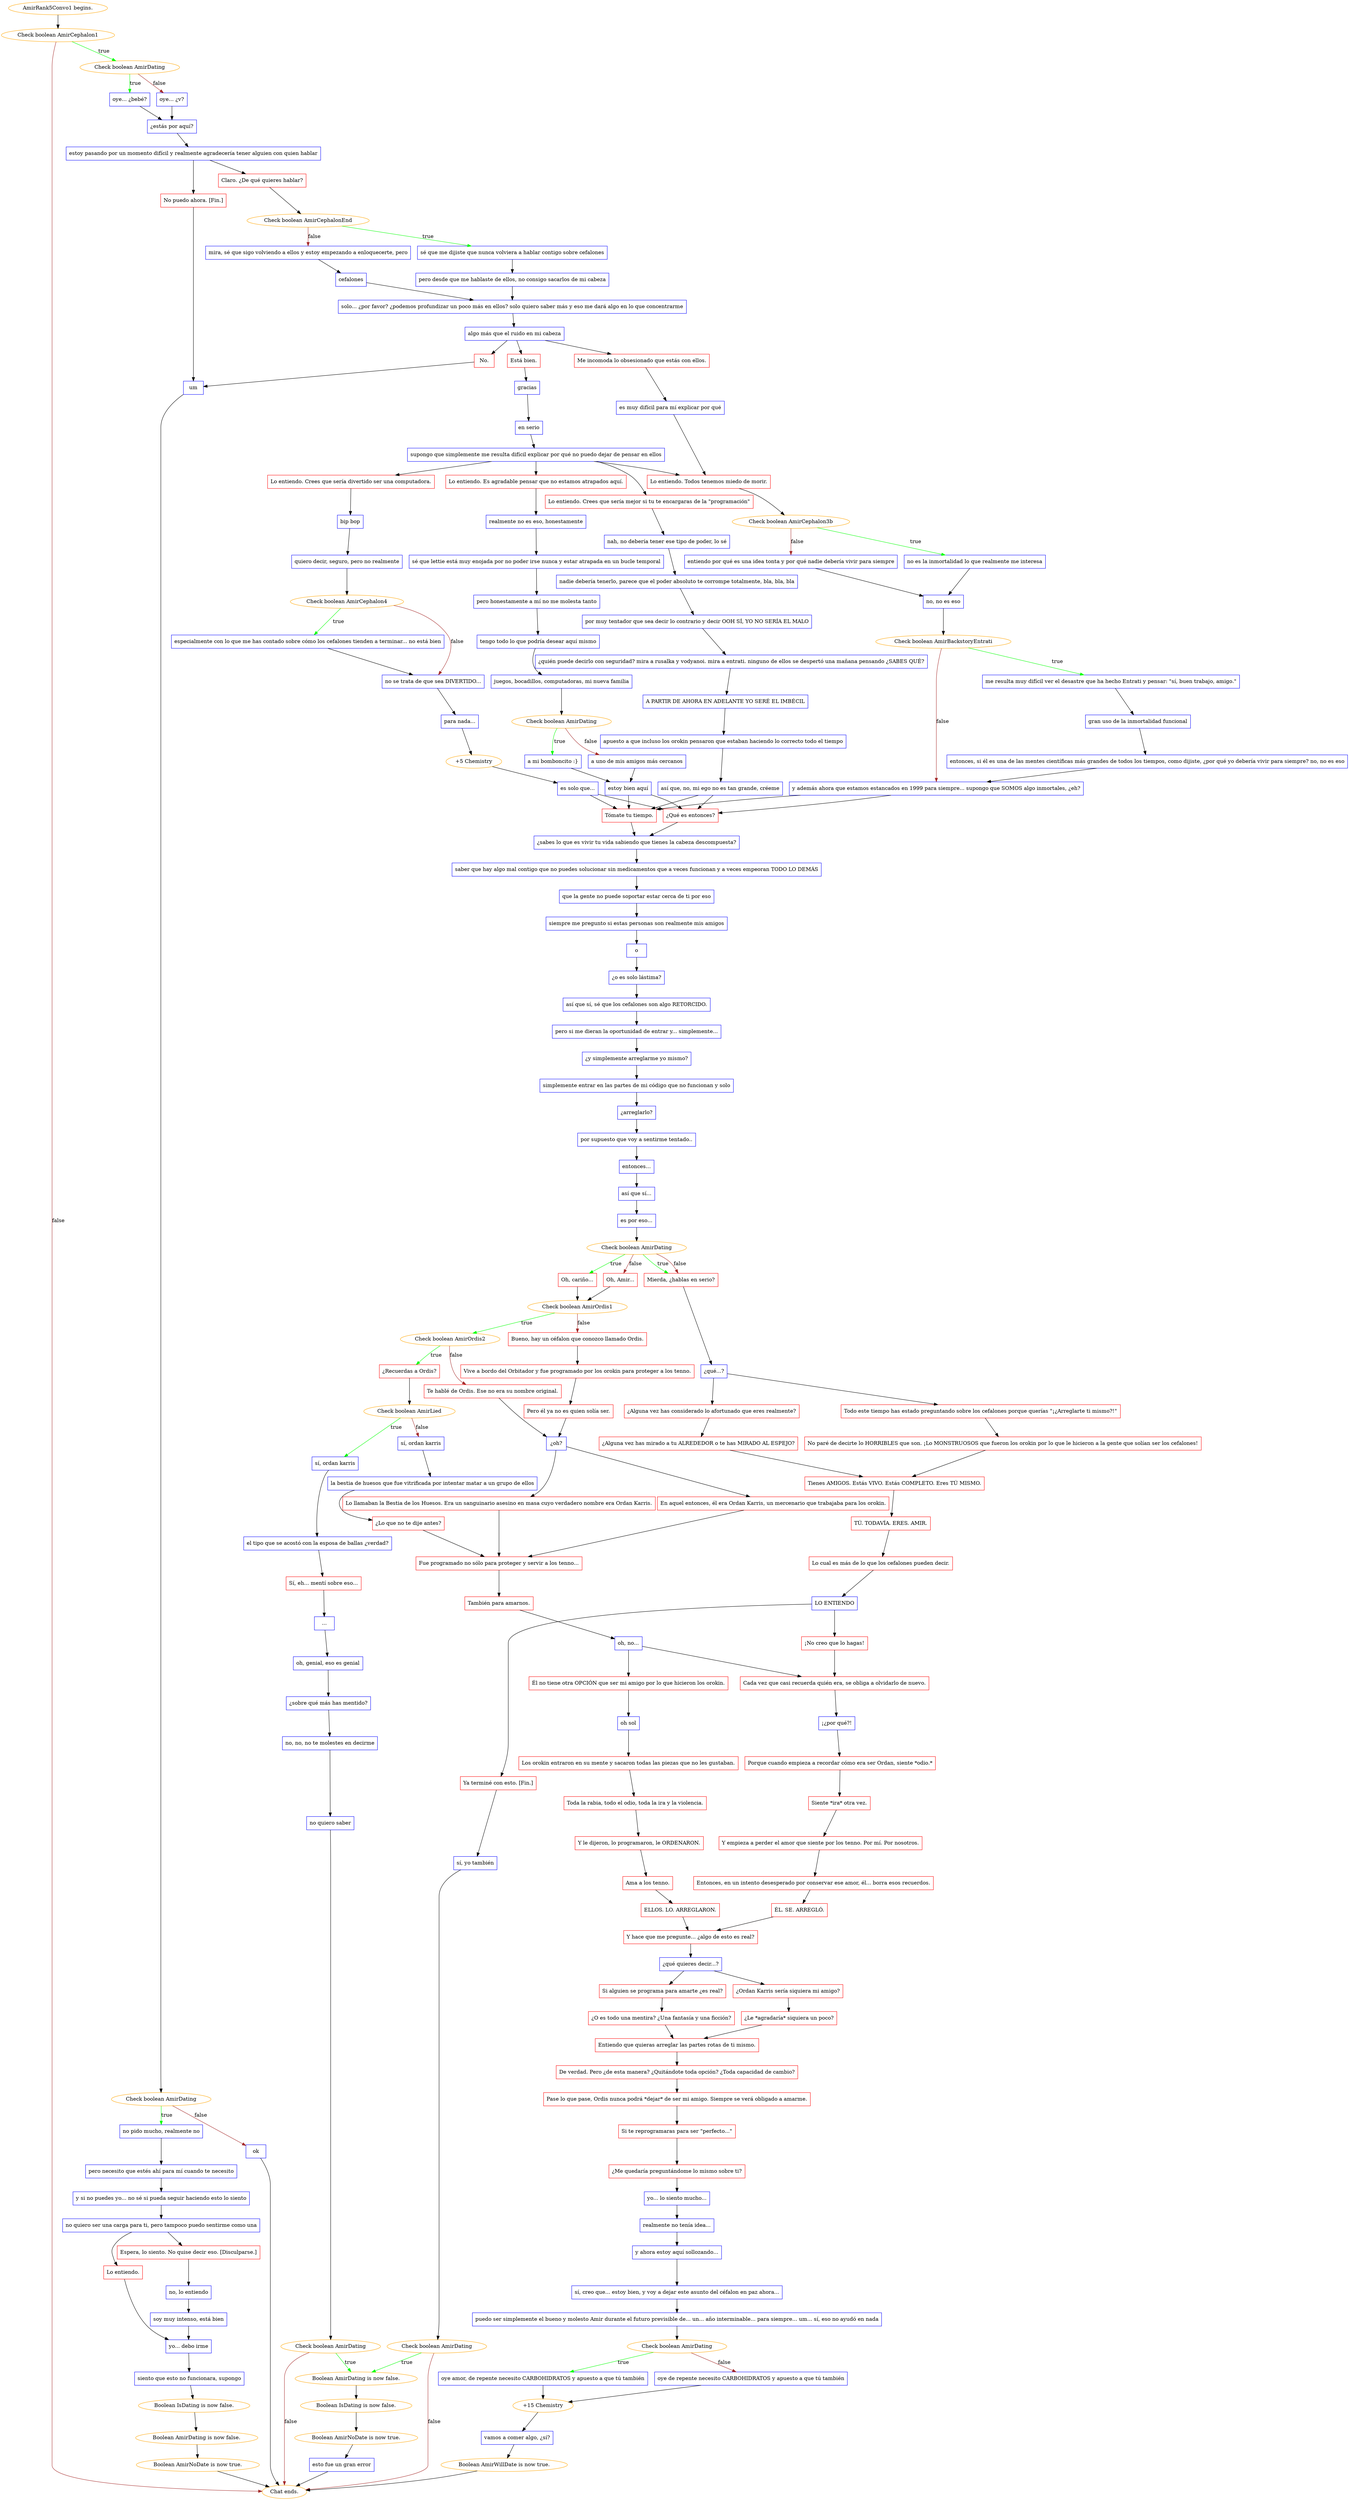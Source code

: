 digraph {
	"AmirRank5Convo1 begins." [color=orange];
		"AmirRank5Convo1 begins." -> j548119213;
	j548119213 [label="Check boolean AmirCephalon1",color=orange];
		j548119213 -> j222941914 [label=true,color=green];
		j548119213 -> "Chat ends." [label=false,color=brown];
	j222941914 [label="Check boolean AmirDating",color=orange];
		j222941914 -> j2876443471 [label=true,color=green];
		j222941914 -> j2648228101 [label=false,color=brown];
	"Chat ends." [color=orange];
	j2876443471 [label="oye... ¿bebé?",shape=box,color=blue];
		j2876443471 -> j844753403;
	j2648228101 [label="oye... ¿v?",shape=box,color=blue];
		j2648228101 -> j844753403;
	j844753403 [label="¿estás por aquí?",shape=box,color=blue];
		j844753403 -> j657676280;
	j657676280 [label="estoy pasando por un momento difícil y realmente agradecería tener alguien con quien hablar",shape=box,color=blue];
		j657676280 -> j2421356496;
		j657676280 -> j3998165021;
	j2421356496 [label="No puedo ahora. [Fin.]",shape=box,color=red];
		j2421356496 -> j3311743915;
	j3998165021 [label="Claro. ¿De qué quieres hablar?",shape=box,color=red];
		j3998165021 -> j20396458;
	j3311743915 [label="um",shape=box,color=blue];
		j3311743915 -> j674761093;
	j20396458 [label="Check boolean AmirCephalonEnd",color=orange];
		j20396458 -> j2555525666 [label=true,color=green];
		j20396458 -> j2893970610 [label=false,color=brown];
	j674761093 [label="Check boolean AmirDating",color=orange];
		j674761093 -> j3377478653 [label=true,color=green];
		j674761093 -> j2346536463 [label=false,color=brown];
	j2555525666 [label="sé que me dijiste que nunca volviera a hablar contigo sobre cefalones",shape=box,color=blue];
		j2555525666 -> j3130433063;
	j2893970610 [label="mira, sé que sigo volviendo a ellos y estoy empezando a enloquecerte, pero",shape=box,color=blue];
		j2893970610 -> j1467152420;
	j3377478653 [label="no pido mucho, realmente no",shape=box,color=blue];
		j3377478653 -> j4039130048;
	j2346536463 [label="ok",shape=box,color=blue];
		j2346536463 -> "Chat ends.";
	j3130433063 [label="pero desde que me hablaste de ellos, no consigo sacarlos de mi cabeza",shape=box,color=blue];
		j3130433063 -> j4042733796;
	j1467152420 [label="cefalones",shape=box,color=blue];
		j1467152420 -> j4042733796;
	j4039130048 [label="pero necesito que estés ahí para mí cuando te necesito",shape=box,color=blue];
		j4039130048 -> j763687122;
	j4042733796 [label="solo... ¿por favor? ¿podemos profundizar un poco más en ellos? solo quiero saber más y eso me dará algo en lo que concentrarme",shape=box,color=blue];
		j4042733796 -> j4129209331;
	j763687122 [label="y si no puedes yo... no sé si pueda seguir haciendo esto lo siento",shape=box,color=blue];
		j763687122 -> j3530383251;
	j4129209331 [label="algo más que el ruido en mi cabeza",shape=box,color=blue];
		j4129209331 -> j27636630;
		j4129209331 -> j672056210;
		j4129209331 -> j2490548727;
	j3530383251 [label="no quiero ser una carga para ti, pero tampoco puedo sentirme como una",shape=box,color=blue];
		j3530383251 -> j198537658;
		j3530383251 -> j1056377679;
	j27636630 [label="No.",shape=box,color=red];
		j27636630 -> j3311743915;
	j672056210 [label="Está bien.",shape=box,color=red];
		j672056210 -> j1665546213;
	j2490548727 [label="Me incomoda lo obsesionado que estás con ellos.",shape=box,color=red];
		j2490548727 -> j1654999529;
	j198537658 [label="Lo entiendo.",shape=box,color=red];
		j198537658 -> j1900546736;
	j1056377679 [label="Espera, lo siento. No quise decir eso. [Disculparse.]",shape=box,color=red];
		j1056377679 -> j3702327495;
	j1665546213 [label="gracias",shape=box,color=blue];
		j1665546213 -> j119067229;
	j1654999529 [label="es muy difícil para mí explicar por qué",shape=box,color=blue];
		j1654999529 -> j3542214911;
	j1900546736 [label="yo... debo irme",shape=box,color=blue];
		j1900546736 -> j3348690502;
	j3702327495 [label="no, lo entiendo",shape=box,color=blue];
		j3702327495 -> j4203522156;
	j119067229 [label="en serio",shape=box,color=blue];
		j119067229 -> j3398224779;
	j3542214911 [label="Lo entiendo. Todos tenemos miedo de morir.",shape=box,color=red];
		j3542214911 -> j492228751;
	j3348690502 [label="siento que esto no funcionara, supongo",shape=box,color=blue];
		j3348690502 -> j2483279661;
	j4203522156 [label="soy muy intenso, está bien",shape=box,color=blue];
		j4203522156 -> j1900546736;
	j3398224779 [label="supongo que simplemente me resulta difícil explicar por qué no puedo dejar de pensar en ellos",shape=box,color=blue];
		j3398224779 -> j3542214911;
		j3398224779 -> j4129268028;
		j3398224779 -> j4286986506;
		j3398224779 -> j526438952;
	j492228751 [label="Check boolean AmirCephalon3b",color=orange];
		j492228751 -> j1052828374 [label=true,color=green];
		j492228751 -> j3284867507 [label=false,color=brown];
	j2483279661 [label="Boolean IsDating is now false.",color=orange];
		j2483279661 -> j911677755;
	j4129268028 [label="Lo entiendo. Es agradable pensar que no estamos atrapados aquí.",shape=box,color=red];
		j4129268028 -> j674395280;
	j4286986506 [label="Lo entiendo. Crees que sería mejor si tu te encargaras de la \"programación\"",shape=box,color=red];
		j4286986506 -> j1754025849;
	j526438952 [label="Lo entiendo. Crees que sería divertido ser una computadora.",shape=box,color=red];
		j526438952 -> j693919459;
	j1052828374 [label="no es la inmortalidad lo que realmente me interesa",shape=box,color=blue];
		j1052828374 -> j3095915528;
	j3284867507 [label="entiendo por qué es una idea tonta y por qué nadie debería vivir para siempre",shape=box,color=blue];
		j3284867507 -> j3095915528;
	j911677755 [label="Boolean AmirDating is now false.",color=orange];
		j911677755 -> j1438323710;
	j674395280 [label="realmente no es eso, honestamente",shape=box,color=blue];
		j674395280 -> j183999645;
	j1754025849 [label="nah, no debería tener ese tipo de poder, lo sé",shape=box,color=blue];
		j1754025849 -> j2436575568;
	j693919459 [label="bip bop",shape=box,color=blue];
		j693919459 -> j184072811;
	j3095915528 [label="no, no es eso",shape=box,color=blue];
		j3095915528 -> j427368731;
	j1438323710 [label="Boolean AmirNoDate is now true.",color=orange];
		j1438323710 -> "Chat ends.";
	j183999645 [label="sé que lettie está muy enojada por no poder irse nunca y estar atrapada en un bucle temporal",shape=box,color=blue];
		j183999645 -> j3307052105;
	j2436575568 [label="nadie debería tenerlo, parece que el poder absoluto te corrompe totalmente, bla, bla, bla",shape=box,color=blue];
		j2436575568 -> j1532162062;
	j184072811 [label="quiero decir, seguro, pero no realmente",shape=box,color=blue];
		j184072811 -> j3210509153;
	j427368731 [label="Check boolean AmirBackstoryEntrati",color=orange];
		j427368731 -> j3286641925 [label=true,color=green];
		j427368731 -> j3148518701 [label=false,color=brown];
	j3307052105 [label="pero honestamente a mí no me molesta tanto",shape=box,color=blue];
		j3307052105 -> j3852043454;
	j1532162062 [label="por muy tentador que sea decir lo contrario y decir OOH SÍ, YO NO SERÍA EL MALO",shape=box,color=blue];
		j1532162062 -> j3397615282;
	j3210509153 [label="Check boolean AmirCephalon4",color=orange];
		j3210509153 -> j579230405 [label=true,color=green];
		j3210509153 -> j4177609729 [label=false,color=brown];
	j3286641925 [label="me resulta muy difícil ver el desastre que ha hecho Entrati y pensar: \"sí, buen trabajo, amigo.\"",shape=box,color=blue];
		j3286641925 -> j1026946151;
	j3148518701 [label="y además ahora que estamos estancados en 1999 para siempre... supongo que SOMOS algo inmortales, ¿eh?",shape=box,color=blue];
		j3148518701 -> j4112007487;
		j3148518701 -> j2239589530;
	j3852043454 [label="tengo todo lo que podría desear aquí mismo",shape=box,color=blue];
		j3852043454 -> j3472653745;
	j3397615282 [label="¿quién puede decirlo con seguridad? mira a rusalka y vodyanoi. mira a entrati. ninguno de ellos se despertó una mañana pensando ¿SABES QUÉ?",shape=box,color=blue];
		j3397615282 -> j3091194175;
	j579230405 [label="especialmente con lo que me has contado sobre cómo los cefalones tienden a terminar... no está bien",shape=box,color=blue];
		j579230405 -> j4177609729;
	j4177609729 [label="no se trata de que sea DIVERTIDO...",shape=box,color=blue];
		j4177609729 -> j2639892260;
	j1026946151 [label="gran uso de la inmortalidad funcional",shape=box,color=blue];
		j1026946151 -> j3674740393;
	j4112007487 [label="Tómate tu tiempo.",shape=box,color=red];
		j4112007487 -> j2093043666;
	j2239589530 [label="¿Qué es entonces?",shape=box,color=red];
		j2239589530 -> j2093043666;
	j3472653745 [label="juegos, bocadillos, computadoras, mi nueva familia",shape=box,color=blue];
		j3472653745 -> j3960698465;
	j3091194175 [label="A PARTIR DE AHORA EN ADELANTE YO SERÉ EL IMBÉCIL",shape=box,color=blue];
		j3091194175 -> j153325720;
	j2639892260 [label="para nada...",shape=box,color=blue];
		j2639892260 -> j3405018126;
	j3674740393 [label="entonces, si él es una de las mentes científicas más grandes de todos los tiempos, como dijiste, ¿por qué yo debería vivir para siempre? no, no es eso",shape=box,color=blue];
		j3674740393 -> j3148518701;
	j2093043666 [label="¿sabes lo que es vivir tu vida sabiendo que tienes la cabeza descompuesta?",shape=box,color=blue];
		j2093043666 -> j2084538089;
	j3960698465 [label="Check boolean AmirDating",color=orange];
		j3960698465 -> j223299625 [label=true,color=green];
		j3960698465 -> j3512416874 [label=false,color=brown];
	j153325720 [label="apuesto a que incluso los orokin pensaron que estaban haciendo lo correcto todo el tiempo",shape=box,color=blue];
		j153325720 -> j2010320515;
	j3405018126 [label="+5 Chemistry",color=orange];
		j3405018126 -> j2209409944;
	j2084538089 [label="saber que hay algo mal contigo que no puedes solucionar sin medicamentos que a veces funcionan y a veces empeoran TODO LO DEMÁS",shape=box,color=blue];
		j2084538089 -> j1660826940;
	j223299625 [label="a mi bomboncito :}",shape=box,color=blue];
		j223299625 -> j1272424077;
	j3512416874 [label="a uno de mis amigos más cercanos",shape=box,color=blue];
		j3512416874 -> j1272424077;
	j2010320515 [label="así que, no, mi ego no es tan grande, créeme",shape=box,color=blue];
		j2010320515 -> j4112007487;
		j2010320515 -> j2239589530;
	j2209409944 [label="es solo que...",shape=box,color=blue];
		j2209409944 -> j4112007487;
		j2209409944 -> j2239589530;
	j1660826940 [label="que la gente no puede soportar estar cerca de ti por eso",shape=box,color=blue];
		j1660826940 -> j571921827;
	j1272424077 [label="estoy bien aquí",shape=box,color=blue];
		j1272424077 -> j4112007487;
		j1272424077 -> j2239589530;
	j571921827 [label="siempre me pregunto si estas personas son realmente mis amigos",shape=box,color=blue];
		j571921827 -> j3668694156;
	j3668694156 [label="o",shape=box,color=blue];
		j3668694156 -> j3108803293;
	j3108803293 [label="¿o es solo lástima?",shape=box,color=blue];
		j3108803293 -> j816586257;
	j816586257 [label="así que sí, sé que los cefalones son algo RETORCIDO.",shape=box,color=blue];
		j816586257 -> j909254923;
	j909254923 [label="pero si me dieran la oportunidad de entrar y... simplemente...",shape=box,color=blue];
		j909254923 -> j3356958863;
	j3356958863 [label="¿y simplemente arreglarme yo mismo?",shape=box,color=blue];
		j3356958863 -> j1037863581;
	j1037863581 [label="simplemente entrar en las partes de mi código que no funcionan y solo",shape=box,color=blue];
		j1037863581 -> j4061815045;
	j4061815045 [label="¿arreglarlo?",shape=box,color=blue];
		j4061815045 -> j2058910219;
	j2058910219 [label="por supuesto que voy a sentirme tentado..",shape=box,color=blue];
		j2058910219 -> j3960386290;
	j3960386290 [label="entonces...",shape=box,color=blue];
		j3960386290 -> j1517196889;
	j1517196889 [label="así que sí...",shape=box,color=blue];
		j1517196889 -> j3532598505;
	j3532598505 [label="es por eso...",shape=box,color=blue];
		j3532598505 -> j2665251816;
	j2665251816 [label="Check boolean AmirDating",color=orange];
		j2665251816 -> j2090893096 [label=true,color=green];
		j2665251816 -> j2241780271 [label=true,color=green];
		j2665251816 -> j1865069135 [label=false,color=brown];
		j2665251816 -> j2241780271 [label=false,color=brown];
	j2090893096 [label="Oh, cariño...",shape=box,color=red];
		j2090893096 -> j3233125665;
	j2241780271 [label="Mierda, ¿hablas en serio?",shape=box,color=red];
		j2241780271 -> j704545903;
	j1865069135 [label="Oh, Amir...",shape=box,color=red];
		j1865069135 -> j3233125665;
	j3233125665 [label="Check boolean AmirOrdis1",color=orange];
		j3233125665 -> j2834773449 [label=true,color=green];
		j3233125665 -> j367280204 [label=false,color=brown];
	j704545903 [label="¿qué...?",shape=box,color=blue];
		j704545903 -> j3310039971;
		j704545903 -> j2802134194;
	j2834773449 [label="Check boolean AmirOrdis2",color=orange];
		j2834773449 -> j3348833803 [label=true,color=green];
		j2834773449 -> j937454385 [label=false,color=brown];
	j367280204 [label="Bueno, hay un céfalon que conozco llamado Ordis.",shape=box,color=red];
		j367280204 -> j60046198;
	j3310039971 [label="Todo este tiempo has estado preguntando sobre los cefalones porque querías \"¡¿Arreglarte ti mismo?!\"",shape=box,color=red];
		j3310039971 -> j314705553;
	j2802134194 [label="¿Alguna vez has considerado lo afortunado que eres realmente?",shape=box,color=red];
		j2802134194 -> j519209508;
	j3348833803 [label="¿Recuerdas a Ordis?",shape=box,color=red];
		j3348833803 -> j3415104230;
	j937454385 [label="Te hablé de Ordis. Ese no era su nombre original.",shape=box,color=red];
		j937454385 -> j5526453;
	j60046198 [label="Vive a bordo del Orbitador y fue programado por los orokin para proteger a los tenno.",shape=box,color=red];
		j60046198 -> j111811233;
	j314705553 [label="No paré de decirte lo HORRIBLES que son. ¡Lo MONSTRUOSOS que fueron los orokin por lo que le hicieron a la gente que solían ser los cefalones!",shape=box,color=red];
		j314705553 -> j1100411456;
	j519209508 [label="¿Alguna vez has mirado a tu ALREDEDOR o te has MIRADO AL ESPEJO?",shape=box,color=red];
		j519209508 -> j1100411456;
	j3415104230 [label="Check boolean AmirLied",color=orange];
		j3415104230 -> j2392524422 [label=true,color=green];
		j3415104230 -> j3027552120 [label=false,color=brown];
	j5526453 [label="¿oh?",shape=box,color=blue];
		j5526453 -> j3054867318;
		j5526453 -> j518442070;
	j111811233 [label="Pero él ya no es quien solía ser.",shape=box,color=red];
		j111811233 -> j5526453;
	j1100411456 [label="Tienes AMIGOS. Estás VIVO. Estás COMPLETO. Eres TÚ MISMO.",shape=box,color=red];
		j1100411456 -> j778319595;
	j2392524422 [label="sí, ordan karris",shape=box,color=blue];
		j2392524422 -> j1726007455;
	j3027552120 [label="sí, ordan karris",shape=box,color=blue];
		j3027552120 -> j1832780174;
	j3054867318 [label="Lo llamaban la Bestia de los Huesos. Era un sanguinario asesino en masa cuyo verdadero nombre era Ordan Karris.",shape=box,color=red];
		j3054867318 -> j1318742167;
	j518442070 [label="En aquel entonces, él era Ordan Karris, un mercenario que trabajaba para los orokin.",shape=box,color=red];
		j518442070 -> j1318742167;
	j778319595 [label="TÚ. TODAVÍA. ERES. AMIR.",shape=box,color=red];
		j778319595 -> j2512597497;
	j1726007455 [label="el tipo que se acostó con la esposa de ballas ¿verdad?",shape=box,color=blue];
		j1726007455 -> j3887746954;
	j1832780174 [label="la bestia de huesos que fue vitrificada por intentar matar a un grupo de ellos",shape=box,color=blue];
		j1832780174 -> j3609004627;
	j1318742167 [label="Fue programado no sólo para proteger y servir a los tenno...",shape=box,color=red];
		j1318742167 -> j227873067;
	j2512597497 [label="Lo cual es más de lo que los cefalones pueden decir.",shape=box,color=red];
		j2512597497 -> j2628398455;
	j3887746954 [label="Sí, eh... mentí sobre eso...",shape=box,color=red];
		j3887746954 -> j165542698;
	j3609004627 [label="¿Lo que no te dije antes?",shape=box,color=red];
		j3609004627 -> j1318742167;
	j227873067 [label="También para amarnos.",shape=box,color=red];
		j227873067 -> j227721906;
	j2628398455 [label="LO ENTIENDO",shape=box,color=blue];
		j2628398455 -> j1196569610;
		j2628398455 -> j1052394620;
	j165542698 [label="...",shape=box,color=blue];
		j165542698 -> j515362894;
	j227721906 [label="oh, no...",shape=box,color=blue];
		j227721906 -> j1288153197;
		j227721906 -> j3261584237;
	j1196569610 [label="Ya terminé con esto. [Fin.]",shape=box,color=red];
		j1196569610 -> j489437605;
	j1052394620 [label="¡No creo que lo hagas!",shape=box,color=red];
		j1052394620 -> j3261584237;
	j515362894 [label="oh, genial, eso es genial",shape=box,color=blue];
		j515362894 -> j808006529;
	j1288153197 [label="Él no tiene otra OPCIÓN que ser mi amigo por lo que hicieron los orokin.",shape=box,color=red];
		j1288153197 -> j1514262250;
	j3261584237 [label="Cada vez que casi recuerda quién era, se obliga a olvidarlo de nuevo.",shape=box,color=red];
		j3261584237 -> j1693751769;
	j489437605 [label="sí, yo también",shape=box,color=blue];
		j489437605 -> j3876333833;
	j808006529 [label="¿sobre qué más has mentido?",shape=box,color=blue];
		j808006529 -> j2166668676;
	j1514262250 [label="oh sol",shape=box,color=blue];
		j1514262250 -> j772460771;
	j1693751769 [label="¡¿por qué?!",shape=box,color=blue];
		j1693751769 -> j2595209342;
	j3876333833 [label="Check boolean AmirDating",color=orange];
		j3876333833 -> j1814252382 [label=true,color=green];
		j3876333833 -> "Chat ends." [label=false,color=brown];
	j2166668676 [label="no, no, no te molestes en decirme",shape=box,color=blue];
		j2166668676 -> j3518319823;
	j772460771 [label="Los orokin entraron en su mente y sacaron todas las piezas que no les gustaban.",shape=box,color=red];
		j772460771 -> j2595709011;
	j2595209342 [label="Porque cuando empieza a recordar cómo era ser Ordan, siente *odio.*",shape=box,color=red];
		j2595209342 -> j1302419738;
	j1814252382 [label="Boolean AmirDating is now false.",color=orange];
		j1814252382 -> j3297232303;
	j3518319823 [label="no quiero saber",shape=box,color=blue];
		j3518319823 -> j532489223;
	j2595709011 [label="Toda la rabia, todo el odio, toda la ira y la violencia.",shape=box,color=red];
		j2595709011 -> j2395230470;
	j1302419738 [label="Siente *ira* otra vez.",shape=box,color=red];
		j1302419738 -> j1064640670;
	j3297232303 [label="Boolean IsDating is now false.",color=orange];
		j3297232303 -> j26513901;
	j532489223 [label="Check boolean AmirDating",color=orange];
		j532489223 -> j1814252382 [label=true,color=green];
		j532489223 -> "Chat ends." [label=false,color=brown];
	j2395230470 [label="Y le dijeron, lo programaron, le ORDENARON.",shape=box,color=red];
		j2395230470 -> j1745265445;
	j1064640670 [label="Y empieza a perder el amor que siente por los tenno. Por mí. Por nosotros.",shape=box,color=red];
		j1064640670 -> j221110569;
	j26513901 [label="Boolean AmirNoDate is now true.",color=orange];
		j26513901 -> j2455626630;
	j1745265445 [label="Ama a los tenno.",shape=box,color=red];
		j1745265445 -> j1835717298;
	j221110569 [label="Entonces, en un intento desesperado por conservar ese amor, él... borra esos recuerdos.",shape=box,color=red];
		j221110569 -> j1417548881;
	j2455626630 [label="esto fue un gran error",shape=box,color=blue];
		j2455626630 -> "Chat ends.";
	j1835717298 [label="ELLOS. LO. ARREGLARON.",shape=box,color=red];
		j1835717298 -> j40912311;
	j1417548881 [label="ÉL. SE. ARREGLÓ.",shape=box,color=red];
		j1417548881 -> j40912311;
	j40912311 [label="Y hace que me pregunte... ¿algo de esto es real?",shape=box,color=red];
		j40912311 -> j2756433527;
	j2756433527 [label="¿qué quieres decir...?",shape=box,color=blue];
		j2756433527 -> j782970781;
		j2756433527 -> j2356996956;
	j782970781 [label="¿Ordan Karris sería siquiera mi amigo?",shape=box,color=red];
		j782970781 -> j1753404976;
	j2356996956 [label="Si alguien se programa para amarte ¿es real?",shape=box,color=red];
		j2356996956 -> j265848048;
	j1753404976 [label="¿Le *agradaría* siquiera un poco?",shape=box,color=red];
		j1753404976 -> j3318297211;
	j265848048 [label="¿O es todo una mentira? ¿Una fantasía y una ficción?",shape=box,color=red];
		j265848048 -> j3318297211;
	j3318297211 [label="Entiendo que quieras arreglar las partes rotas de ti mismo.",shape=box,color=red];
		j3318297211 -> j3093623881;
	j3093623881 [label="De verdad. Pero ¿de esta manera? ¿Quitándote toda opción? ¿Toda capacidad de cambio?",shape=box,color=red];
		j3093623881 -> j262237829;
	j262237829 [label="Pase lo que pase, Ordis nunca podrá *dejar* de ser mi amigo. Siempre se verá obligado a amarme.",shape=box,color=red];
		j262237829 -> j3100800469;
	j3100800469 [label="Si te reprogramaras para ser \"perfecto...\"",shape=box,color=red];
		j3100800469 -> j3896125077;
	j3896125077 [label="¿Me quedaría preguntándome lo mismo sobre ti?",shape=box,color=red];
		j3896125077 -> j2236425099;
	j2236425099 [label="yo... lo siento mucho...",shape=box,color=blue];
		j2236425099 -> j3148205769;
	j3148205769 [label="realmente no tenía idea...",shape=box,color=blue];
		j3148205769 -> j4291648754;
	j4291648754 [label="y ahora estoy aquí sollozando...",shape=box,color=blue];
		j4291648754 -> j237842649;
	j237842649 [label="sí, creo que... estoy bien, y voy a dejar este asunto del céfalon en paz ahora...",shape=box,color=blue];
		j237842649 -> j3316509196;
	j3316509196 [label="puedo ser simplemente el bueno y molesto Amir durante el futuro previsible de... un... año interminable... para siempre... um... sí, eso no ayudó en nada",shape=box,color=blue];
		j3316509196 -> j1832888177;
	j1832888177 [label="Check boolean AmirDating",color=orange];
		j1832888177 -> j84093709 [label=true,color=green];
		j1832888177 -> j846359603 [label=false,color=brown];
	j84093709 [label="oye amor, de repente necesito CARBOHIDRATOS y apuesto a que tú también",shape=box,color=blue];
		j84093709 -> j2182295501;
	j846359603 [label="oye de repente necesito CARBOHIDRATOS y apuesto a que tú también",shape=box,color=blue];
		j846359603 -> j2182295501;
	j2182295501 [label="+15 Chemistry",color=orange];
		j2182295501 -> j66317127;
	j66317127 [label="vamos a comer algo, ¿sí?",shape=box,color=blue];
		j66317127 -> j1538486228;
	j1538486228 [label="Boolean AmirWillDate is now true.",color=orange];
		j1538486228 -> "Chat ends.";
}